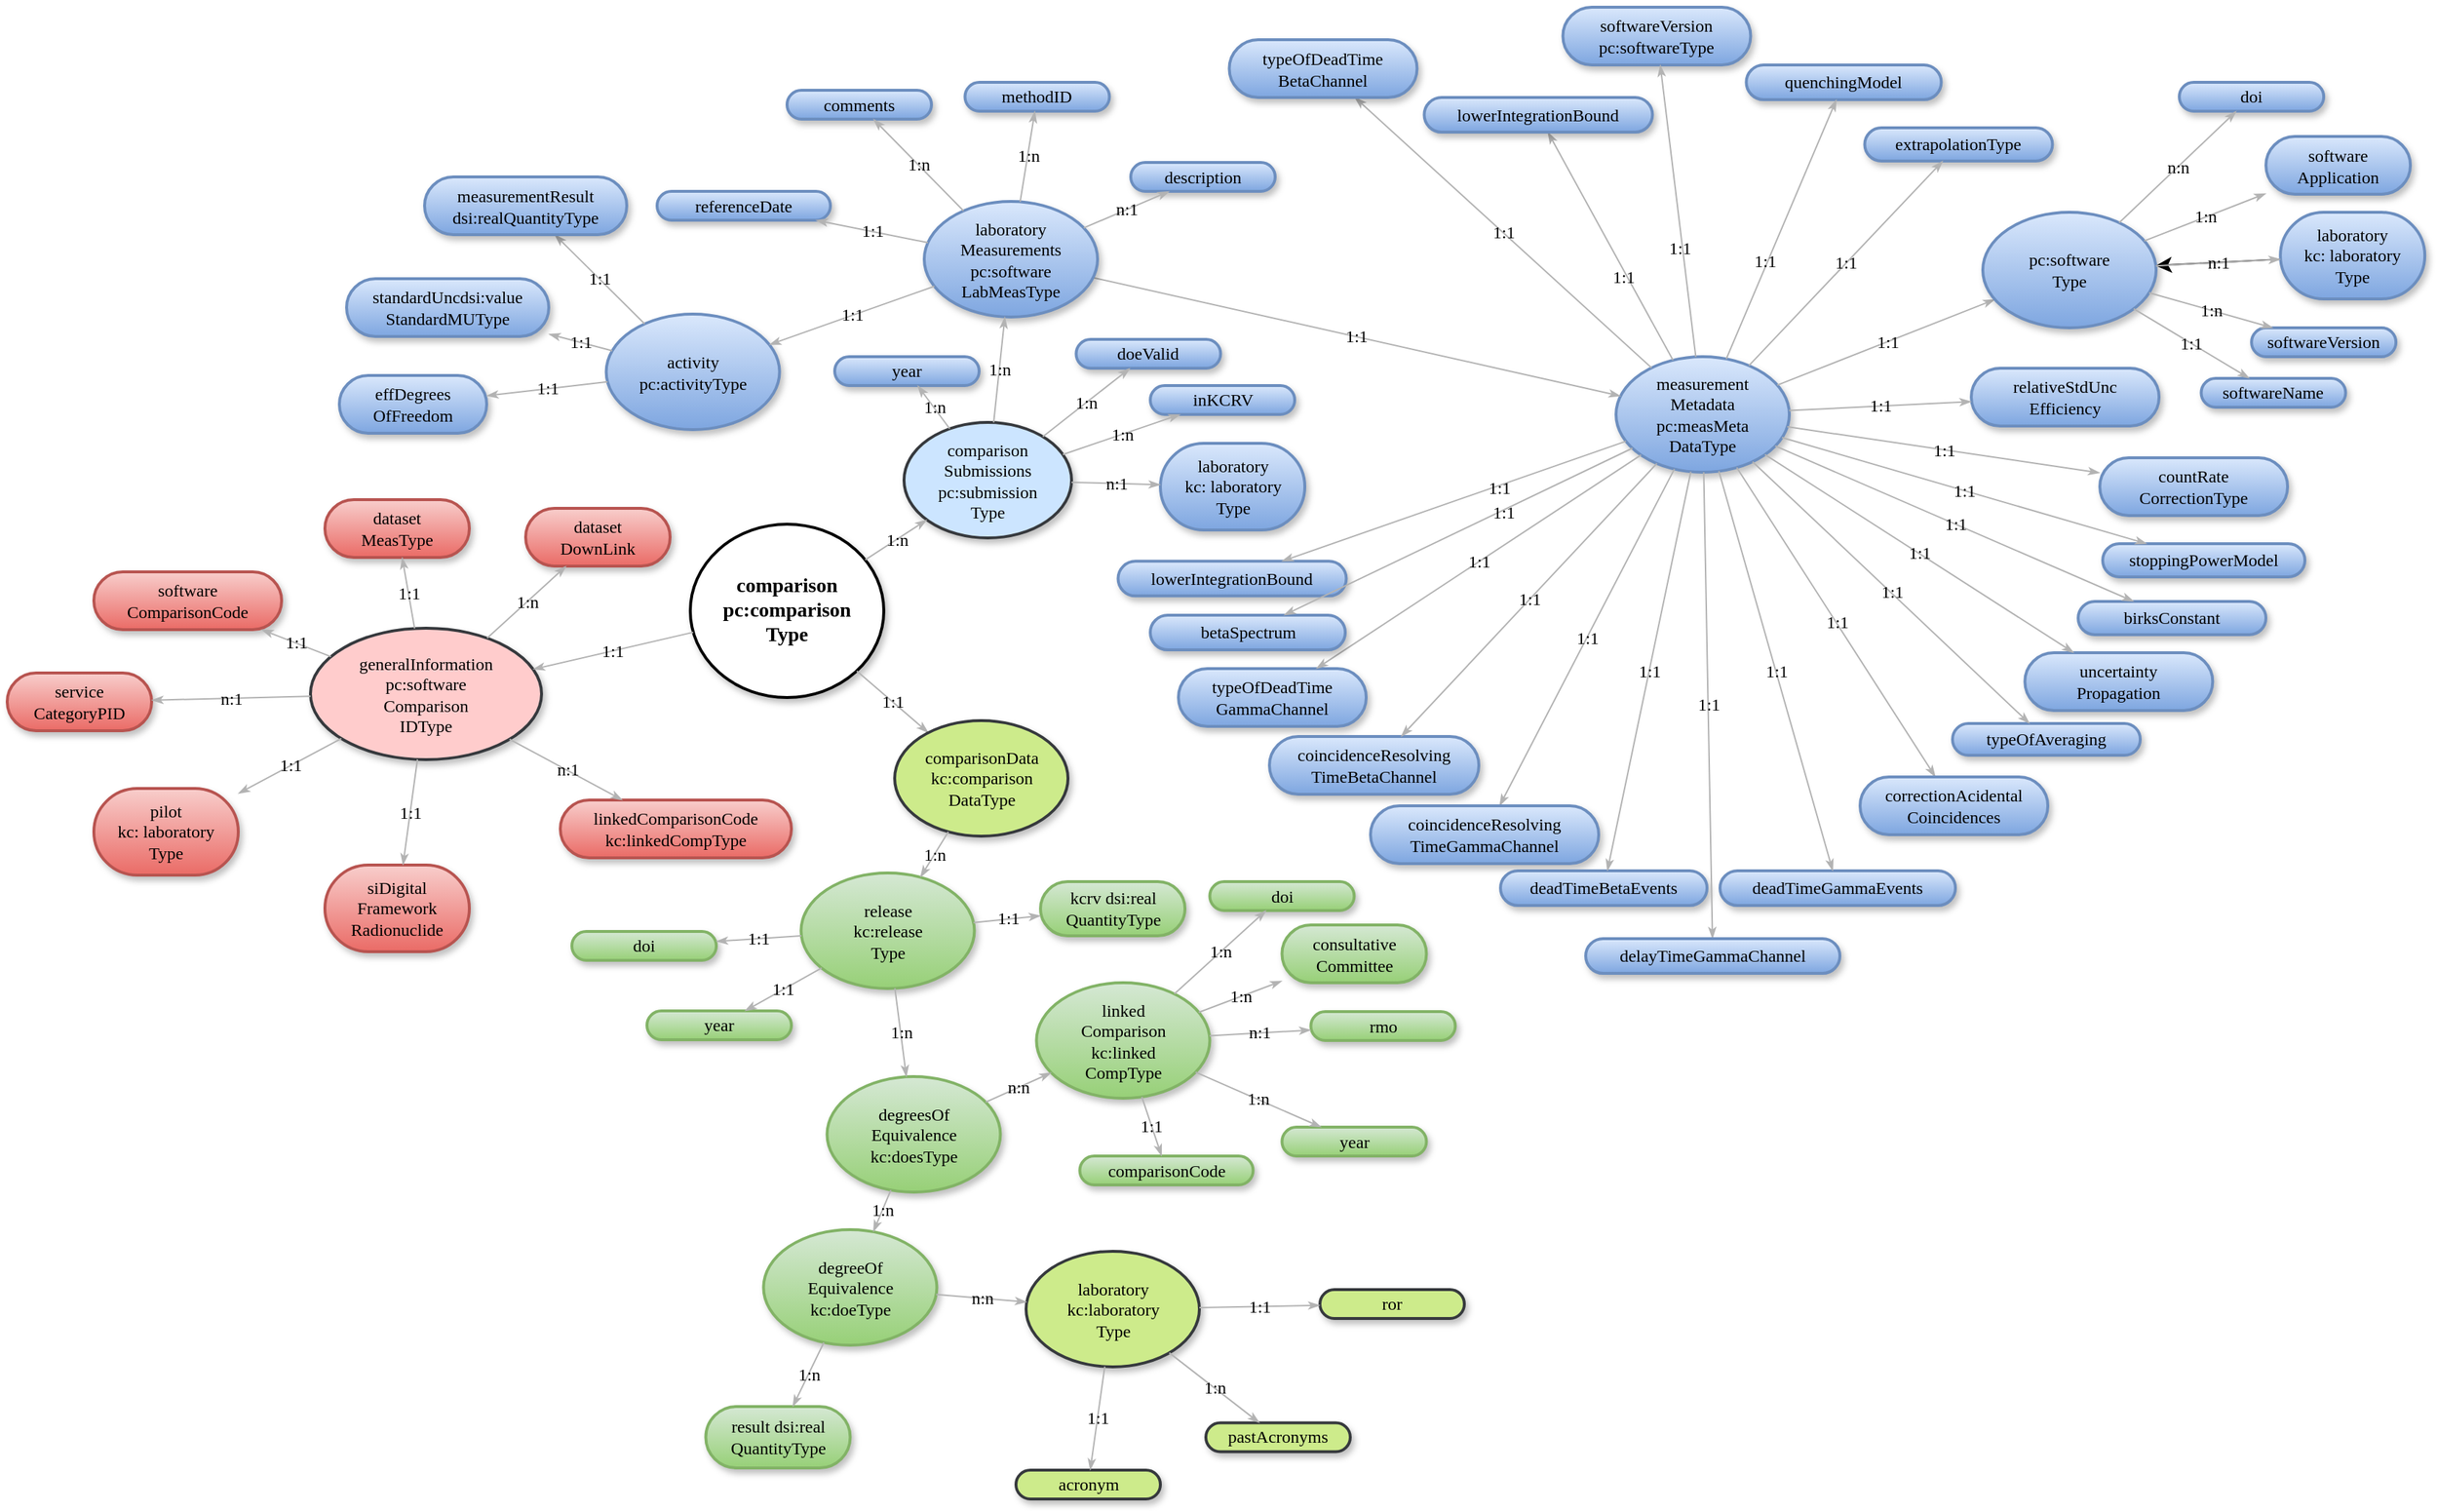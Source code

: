 <mxfile version="26.2.10">
  <diagram name="Page-1" id="3yAgwT3NXNnTjxh9v98D">
    <mxGraphModel dx="2009" dy="1540" grid="0" gridSize="10" guides="1" tooltips="1" connect="1" arrows="1" fold="1" page="0" pageScale="1" pageWidth="827" pageHeight="1169" background="#ffffff" math="0" shadow="0">
      <root>
        <mxCell id="0" />
        <mxCell id="1" parent="0" />
        <mxCell id="OUZ4otRDglOa8LJO28Q7-1" value="&lt;div&gt;software&lt;/div&gt;&lt;div&gt;ComparisonCode&lt;/div&gt;" style="whiteSpace=wrap;html=1;rounded=1;shadow=1;comic=0;labelBackgroundColor=none;strokeWidth=2;fontFamily=Verdana;fontSize=12;align=center;arcSize=50;fillColor=#f8cecc;gradientColor=#ea6b66;strokeColor=#b85450;" vertex="1" parent="1">
          <mxGeometry x="187" y="56" width="130" height="40" as="geometry" />
        </mxCell>
        <mxCell id="OUZ4otRDglOa8LJO28Q7-2" value="&lt;div&gt;generalInformation&lt;/div&gt;&lt;div&gt;pc:software&lt;/div&gt;&lt;div&gt;Comparison&lt;/div&gt;&lt;div&gt;IDType&lt;/div&gt;" style="ellipse;whiteSpace=wrap;html=1;rounded=1;shadow=1;comic=0;labelBackgroundColor=none;strokeWidth=2;fontFamily=Verdana;fontSize=12;align=center;fillColor=#ffcccc;strokeColor=#36393d;" vertex="1" parent="1">
          <mxGeometry x="337" y="95" width="160" height="91" as="geometry" />
        </mxCell>
        <mxCell id="OUZ4otRDglOa8LJO28Q7-5" value="comparison&lt;div&gt;pc:comparison&lt;div&gt;Type&lt;/div&gt;&lt;/div&gt;" style="ellipse;whiteSpace=wrap;html=1;rounded=1;shadow=1;comic=0;labelBackgroundColor=none;strokeWidth=2;fontFamily=Verdana;fontSize=14;align=center;fontStyle=1" vertex="1" parent="1">
          <mxGeometry x="600" y="23" width="134" height="120" as="geometry" />
        </mxCell>
        <mxCell id="OUZ4otRDglOa8LJO28Q7-6" value="measurement&lt;div&gt;Metadata&lt;div&gt;pc:measMeta&lt;div&gt;DataType&lt;br&gt;&lt;/div&gt;&lt;/div&gt;&lt;/div&gt;" style="ellipse;whiteSpace=wrap;html=1;rounded=1;shadow=1;comic=0;labelBackgroundColor=none;strokeWidth=2;fontFamily=Verdana;fontSize=12;align=center;fillColor=#dae8fc;strokeColor=#6c8ebf;gradientColor=#7ea6e0;" vertex="1" parent="1">
          <mxGeometry x="1241.03" y="-93" width="120" height="80" as="geometry" />
        </mxCell>
        <mxCell id="OUZ4otRDglOa8LJO28Q7-7" value="laboratory&lt;div&gt;kc:laboratory&lt;div&gt;Type&lt;/div&gt;&lt;/div&gt;" style="ellipse;whiteSpace=wrap;html=1;rounded=1;shadow=1;comic=0;labelBackgroundColor=none;strokeWidth=2;fontFamily=Verdana;fontSize=12;align=center;fillColor=#cdeb8b;strokeColor=#36393d;" vertex="1" parent="1">
          <mxGeometry x="832.52" y="526.5" width="120" height="80" as="geometry" />
        </mxCell>
        <mxCell id="OUZ4otRDglOa8LJO28Q7-8" value="&lt;div&gt;activity&lt;/div&gt;&lt;div&gt;pc:activityType&lt;/div&gt;" style="ellipse;whiteSpace=wrap;html=1;rounded=1;shadow=1;comic=0;labelBackgroundColor=none;strokeWidth=2;fontFamily=Verdana;fontSize=12;align=center;fillColor=#dae8fc;strokeColor=#6c8ebf;gradientColor=#7ea6e0;" vertex="1" parent="1">
          <mxGeometry x="541.8" y="-122.5" width="120" height="80" as="geometry" />
        </mxCell>
        <mxCell id="OUZ4otRDglOa8LJO28Q7-9" value="&lt;div&gt;service&lt;/div&gt;&lt;div&gt;CategoryPID&lt;/div&gt;" style="whiteSpace=wrap;html=1;rounded=1;shadow=1;comic=0;labelBackgroundColor=none;strokeWidth=2;fontFamily=Verdana;fontSize=12;align=center;arcSize=50;fillColor=#f8cecc;gradientColor=#ea6b66;strokeColor=#b85450;" vertex="1" parent="1">
          <mxGeometry x="127" y="126" width="100" height="40" as="geometry" />
        </mxCell>
        <mxCell id="OUZ4otRDglOa8LJO28Q7-10" value="pilot&lt;div&gt;kc: laboratory&lt;div&gt;Type&lt;/div&gt;&lt;/div&gt;" style="whiteSpace=wrap;html=1;rounded=1;shadow=1;comic=0;labelBackgroundColor=none;strokeWidth=2;fontFamily=Verdana;fontSize=12;align=center;arcSize=50;fillColor=#f8cecc;gradientColor=#ea6b66;strokeColor=#b85450;" vertex="1" parent="1">
          <mxGeometry x="187" y="206" width="100" height="60" as="geometry" />
        </mxCell>
        <mxCell id="OUZ4otRDglOa8LJO28Q7-11" value="&lt;div&gt;dataset&lt;/div&gt;&lt;div&gt;MeasType&lt;/div&gt;" style="whiteSpace=wrap;html=1;rounded=1;shadow=1;comic=0;labelBackgroundColor=none;strokeWidth=2;fontFamily=Verdana;fontSize=12;align=center;arcSize=50;fillColor=#f8cecc;gradientColor=#ea6b66;strokeColor=#b85450;" vertex="1" parent="1">
          <mxGeometry x="347" y="6" width="100" height="40" as="geometry" />
        </mxCell>
        <mxCell id="OUZ4otRDglOa8LJO28Q7-13" value="&lt;span&gt;pastAcronyms&lt;/span&gt;" style="whiteSpace=wrap;html=1;rounded=1;shadow=1;comic=0;labelBackgroundColor=none;strokeWidth=2;fontFamily=Verdana;fontSize=12;align=center;arcSize=50;fillColor=#cdeb8b;strokeColor=#36393d;" vertex="1" parent="1">
          <mxGeometry x="957" y="645.25" width="100" height="20" as="geometry" />
        </mxCell>
        <mxCell id="OUZ4otRDglOa8LJO28Q7-14" value="&lt;span&gt;ror&lt;/span&gt;" style="whiteSpace=wrap;html=1;rounded=1;shadow=1;comic=0;labelBackgroundColor=none;strokeWidth=2;fontFamily=Verdana;fontSize=12;align=center;arcSize=50;fillColor=#cdeb8b;strokeColor=#36393d;" vertex="1" parent="1">
          <mxGeometry x="1036" y="553" width="100" height="20" as="geometry" />
        </mxCell>
        <mxCell id="OUZ4otRDglOa8LJO28Q7-21" value="acronym" style="whiteSpace=wrap;html=1;rounded=1;shadow=1;comic=0;labelBackgroundColor=none;strokeWidth=2;fontFamily=Verdana;fontSize=12;align=center;arcSize=50;fillColor=#cdeb8b;strokeColor=#36393d;" vertex="1" parent="1">
          <mxGeometry x="825.52" y="678" width="100" height="20" as="geometry" />
        </mxCell>
        <mxCell id="OUZ4otRDglOa8LJO28Q7-22" value="1:1" style="edgeStyle=none;rounded=1;html=1;labelBackgroundColor=none;startArrow=none;startFill=0;startSize=5;endArrow=classicThin;endFill=1;endSize=5;jettySize=auto;orthogonalLoop=1;strokeColor=#B3B3B3;strokeWidth=1;fontFamily=Verdana;fontSize=12" edge="1" parent="1" source="OUZ4otRDglOa8LJO28Q7-2" target="OUZ4otRDglOa8LJO28Q7-11">
          <mxGeometry relative="1" as="geometry" />
        </mxCell>
        <mxCell id="OUZ4otRDglOa8LJO28Q7-23" value="1:1" style="edgeStyle=none;rounded=1;html=1;labelBackgroundColor=none;startArrow=none;startFill=0;startSize=5;endArrow=classicThin;endFill=1;endSize=5;jettySize=auto;orthogonalLoop=1;strokeColor=#B3B3B3;strokeWidth=1;fontFamily=Verdana;fontSize=12" edge="1" parent="1" source="OUZ4otRDglOa8LJO28Q7-2" target="OUZ4otRDglOa8LJO28Q7-1">
          <mxGeometry relative="1" as="geometry" />
        </mxCell>
        <mxCell id="OUZ4otRDglOa8LJO28Q7-24" value="n:1" style="edgeStyle=none;rounded=1;html=1;labelBackgroundColor=none;startArrow=none;startFill=0;startSize=5;endArrow=classicThin;endFill=1;endSize=5;jettySize=auto;orthogonalLoop=1;strokeColor=#B3B3B3;strokeWidth=1;fontFamily=Verdana;fontSize=12" edge="1" parent="1" source="OUZ4otRDglOa8LJO28Q7-2" target="OUZ4otRDglOa8LJO28Q7-9">
          <mxGeometry relative="1" as="geometry" />
        </mxCell>
        <mxCell id="OUZ4otRDglOa8LJO28Q7-25" value="1:1" style="edgeStyle=none;rounded=1;html=1;labelBackgroundColor=none;startArrow=none;startFill=0;startSize=5;endArrow=classicThin;endFill=1;endSize=5;jettySize=auto;orthogonalLoop=1;strokeColor=#B3B3B3;strokeWidth=1;fontFamily=Verdana;fontSize=12" edge="1" parent="1" source="OUZ4otRDglOa8LJO28Q7-2" target="OUZ4otRDglOa8LJO28Q7-10">
          <mxGeometry x="-0.011" relative="1" as="geometry">
            <mxPoint x="190" y="170" as="targetPoint" />
            <mxPoint as="offset" />
          </mxGeometry>
        </mxCell>
        <mxCell id="OUZ4otRDglOa8LJO28Q7-26" value="1:1" style="edgeStyle=none;rounded=1;html=1;labelBackgroundColor=none;startArrow=none;startFill=0;startSize=5;endArrow=classicThin;endFill=1;endSize=5;jettySize=auto;orthogonalLoop=1;strokeColor=#B3B3B3;strokeWidth=1;fontFamily=Verdana;fontSize=12" edge="1" parent="1" source="OUZ4otRDglOa8LJO28Q7-5" target="OUZ4otRDglOa8LJO28Q7-2">
          <mxGeometry x="0.006" relative="1" as="geometry">
            <mxPoint as="offset" />
          </mxGeometry>
        </mxCell>
        <mxCell id="OUZ4otRDglOa8LJO28Q7-28" value="1:1" style="edgeStyle=none;rounded=1;html=1;labelBackgroundColor=none;startArrow=none;startFill=0;startSize=5;endArrow=classicThin;endFill=1;endSize=5;jettySize=auto;orthogonalLoop=1;strokeColor=#B3B3B3;strokeWidth=1;fontFamily=Verdana;fontSize=12" edge="1" parent="1" source="OUZ4otRDglOa8LJO28Q7-142" target="OUZ4otRDglOa8LJO28Q7-6">
          <mxGeometry relative="1" as="geometry">
            <mxPoint x="754" y="164" as="sourcePoint" />
          </mxGeometry>
        </mxCell>
        <mxCell id="OUZ4otRDglOa8LJO28Q7-29" value="1:1" style="edgeStyle=none;rounded=1;html=1;labelBackgroundColor=none;startArrow=none;startFill=0;startSize=5;endArrow=classicThin;endFill=1;endSize=5;jettySize=auto;orthogonalLoop=1;strokeColor=#B3B3B3;strokeWidth=1;fontFamily=Verdana;fontSize=12" edge="1" parent="1" source="OUZ4otRDglOa8LJO28Q7-7" target="OUZ4otRDglOa8LJO28Q7-14">
          <mxGeometry relative="1" as="geometry">
            <mxPoint x="1187.22" y="504.5" as="sourcePoint" />
          </mxGeometry>
        </mxCell>
        <mxCell id="OUZ4otRDglOa8LJO28Q7-30" value="1:n" style="edgeStyle=none;rounded=1;html=1;labelBackgroundColor=none;startArrow=none;startFill=0;startSize=5;endArrow=classicThin;endFill=1;endSize=5;jettySize=auto;orthogonalLoop=1;strokeColor=#B3B3B3;strokeWidth=1;fontFamily=Verdana;fontSize=12" edge="1" parent="1" source="OUZ4otRDglOa8LJO28Q7-7" target="OUZ4otRDglOa8LJO28Q7-13">
          <mxGeometry relative="1" as="geometry" />
        </mxCell>
        <mxCell id="OUZ4otRDglOa8LJO28Q7-31" value="1:1" style="edgeStyle=none;rounded=1;html=1;labelBackgroundColor=none;startArrow=none;startFill=0;startSize=5;endArrow=classicThin;endFill=1;endSize=5;jettySize=auto;orthogonalLoop=1;strokeColor=#B3B3B3;strokeWidth=1;fontFamily=Verdana;fontSize=12;" edge="1" parent="1" source="OUZ4otRDglOa8LJO28Q7-7" target="OUZ4otRDglOa8LJO28Q7-21">
          <mxGeometry relative="1" as="geometry">
            <mxPoint x="1008.053" y="584.5" as="targetPoint" />
          </mxGeometry>
        </mxCell>
        <mxCell id="OUZ4otRDglOa8LJO28Q7-40" value="&lt;div&gt;degreeOf&lt;/div&gt;&lt;div&gt;Equivalence&lt;/div&gt;&lt;div&gt;&lt;span&gt;kc:doeType&lt;/span&gt;&lt;/div&gt;" style="ellipse;whiteSpace=wrap;html=1;rounded=1;shadow=1;comic=0;labelBackgroundColor=none;strokeWidth=2;fontFamily=Verdana;fontSize=12;align=center;fillColor=#d5e8d4;gradientColor=#97d077;strokeColor=#82b366;" vertex="1" parent="1">
          <mxGeometry x="650.72" y="511.5" width="120" height="80" as="geometry" />
        </mxCell>
        <mxCell id="OUZ4otRDglOa8LJO28Q7-41" value="&lt;span&gt;result&amp;nbsp;&lt;/span&gt;&lt;span style=&quot;background-color: transparent; color: light-dark(rgb(0, 0, 0), rgb(255, 255, 255));&quot;&gt;dsi:real&lt;/span&gt;&lt;div&gt;&lt;span style=&quot;background-color: transparent; color: light-dark(rgb(0, 0, 0), rgb(255, 255, 255));&quot;&gt;QuantityType&lt;/span&gt;&lt;/div&gt;" style="whiteSpace=wrap;html=1;rounded=1;shadow=1;comic=0;labelBackgroundColor=none;strokeWidth=2;fontFamily=Verdana;fontSize=12;align=center;arcSize=50;fillColor=#d5e8d4;gradientColor=#97d077;strokeColor=#82b366;" vertex="1" parent="1">
          <mxGeometry x="610.72" y="634" width="100" height="42.5" as="geometry" />
        </mxCell>
        <mxCell id="OUZ4otRDglOa8LJO28Q7-43" value="&lt;div&gt;linkedComparisonCode&lt;/div&gt;&lt;div&gt;kc:linkedCompType&lt;/div&gt;" style="whiteSpace=wrap;html=1;rounded=1;shadow=1;comic=0;labelBackgroundColor=none;strokeWidth=2;fontFamily=Verdana;fontSize=12;align=center;arcSize=50;fillColor=#f8cecc;gradientColor=#ea6b66;strokeColor=#b85450;" vertex="1" parent="1">
          <mxGeometry x="510" y="214" width="160" height="40" as="geometry" />
        </mxCell>
        <mxCell id="OUZ4otRDglOa8LJO28Q7-44" value="&lt;div&gt;siDigital&lt;/div&gt;&lt;div&gt;Framework&lt;/div&gt;&lt;div&gt;Radionuclide&lt;/div&gt;" style="whiteSpace=wrap;html=1;rounded=1;shadow=1;comic=0;labelBackgroundColor=none;strokeWidth=2;fontFamily=Verdana;fontSize=12;align=center;arcSize=50;fillColor=#f8cecc;gradientColor=#ea6b66;strokeColor=#b85450;" vertex="1" parent="1">
          <mxGeometry x="347" y="259" width="100" height="60" as="geometry" />
        </mxCell>
        <mxCell id="OUZ4otRDglOa8LJO28Q7-46" value="&lt;div&gt;standardUncdsi:value&lt;/div&gt;&lt;div&gt;StandardMUType&lt;/div&gt;" style="whiteSpace=wrap;html=1;rounded=1;shadow=1;comic=0;labelBackgroundColor=none;strokeWidth=2;fontFamily=Verdana;fontSize=12;align=center;arcSize=50;fillColor=#dae8fc;strokeColor=#6c8ebf;gradientColor=#7ea6e0;" vertex="1" parent="1">
          <mxGeometry x="362" y="-147" width="140" height="40" as="geometry" />
        </mxCell>
        <mxCell id="OUZ4otRDglOa8LJO28Q7-47" value="n:1" style="edgeStyle=none;rounded=1;html=1;labelBackgroundColor=none;startArrow=none;startFill=0;startSize=5;endArrow=classicThin;endFill=1;endSize=5;jettySize=auto;orthogonalLoop=1;strokeColor=#B3B3B3;strokeWidth=1;fontFamily=Verdana;fontSize=12" edge="1" parent="1" source="OUZ4otRDglOa8LJO28Q7-2" target="OUZ4otRDglOa8LJO28Q7-43">
          <mxGeometry x="0.016" relative="1" as="geometry">
            <mxPoint as="offset" />
          </mxGeometry>
        </mxCell>
        <mxCell id="OUZ4otRDglOa8LJO28Q7-48" value="1:1" style="edgeStyle=none;rounded=1;html=1;labelBackgroundColor=none;startArrow=none;startFill=0;startSize=5;endArrow=classicThin;endFill=1;endSize=5;jettySize=auto;orthogonalLoop=1;strokeColor=#B3B3B3;strokeWidth=1;fontFamily=Verdana;fontSize=12" edge="1" parent="1" source="OUZ4otRDglOa8LJO28Q7-2" target="OUZ4otRDglOa8LJO28Q7-44">
          <mxGeometry relative="1" as="geometry" />
        </mxCell>
        <mxCell id="OUZ4otRDglOa8LJO28Q7-49" value="1:n" style="edgeStyle=none;rounded=1;html=1;labelBackgroundColor=none;startArrow=none;startFill=0;startSize=5;endArrow=classicThin;endFill=1;endSize=5;jettySize=auto;orthogonalLoop=1;strokeColor=#B3B3B3;strokeWidth=1;fontFamily=Verdana;fontSize=12" edge="1" parent="1" source="OUZ4otRDglOa8LJO28Q7-40" target="OUZ4otRDglOa8LJO28Q7-41">
          <mxGeometry relative="1" as="geometry" />
        </mxCell>
        <mxCell id="OUZ4otRDglOa8LJO28Q7-50" value="n:n" style="edgeStyle=none;rounded=1;html=1;labelBackgroundColor=none;startArrow=none;startFill=0;startSize=5;endArrow=classicThin;endFill=1;endSize=5;jettySize=auto;orthogonalLoop=1;strokeColor=#B3B3B3;strokeWidth=1;fontFamily=Verdana;fontSize=12" edge="1" parent="1" source="OUZ4otRDglOa8LJO28Q7-40" target="OUZ4otRDglOa8LJO28Q7-7">
          <mxGeometry relative="1" as="geometry">
            <mxPoint x="928.22" y="486" as="targetPoint" />
          </mxGeometry>
        </mxCell>
        <mxCell id="OUZ4otRDglOa8LJO28Q7-53" value="1:1" style="edgeStyle=none;rounded=1;html=1;labelBackgroundColor=none;startArrow=none;startFill=0;startSize=5;endArrow=classicThin;endFill=1;endSize=5;jettySize=auto;orthogonalLoop=1;strokeColor=#B3B3B3;strokeWidth=1;fontFamily=Verdana;fontSize=12" edge="1" parent="1" source="OUZ4otRDglOa8LJO28Q7-6" target="OUZ4otRDglOa8LJO28Q7-55">
          <mxGeometry x="0.006" relative="1" as="geometry">
            <mxPoint x="772.927" y="586.0" as="targetPoint" />
            <mxPoint as="offset" />
          </mxGeometry>
        </mxCell>
        <mxCell id="OUZ4otRDglOa8LJO28Q7-54" value="1:1" style="edgeStyle=none;rounded=1;html=1;labelBackgroundColor=none;startArrow=none;startFill=0;startSize=5;endArrow=classicThin;endFill=1;endSize=5;jettySize=auto;orthogonalLoop=1;strokeColor=#B3B3B3;strokeWidth=1;fontFamily=Verdana;fontSize=12" edge="1" parent="1" source="OUZ4otRDglOa8LJO28Q7-8" target="OUZ4otRDglOa8LJO28Q7-46">
          <mxGeometry relative="1" as="geometry" />
        </mxCell>
        <mxCell id="OUZ4otRDglOa8LJO28Q7-55" value="&lt;div&gt;pc:software&lt;/div&gt;&lt;div&gt;&lt;span style=&quot;background-color: transparent; color: light-dark(rgb(0, 0, 0), rgb(255, 255, 255));&quot;&gt;Type&lt;/span&gt;&lt;/div&gt;" style="ellipse;whiteSpace=wrap;html=1;rounded=1;shadow=1;comic=0;labelBackgroundColor=none;strokeWidth=2;fontFamily=Verdana;fontSize=12;align=center;fillColor=#dae8fc;strokeColor=#6c8ebf;gradientColor=#7ea6e0;" vertex="1" parent="1">
          <mxGeometry x="1495" y="-193" width="120" height="80" as="geometry" />
        </mxCell>
        <mxCell id="OUZ4otRDglOa8LJO28Q7-56" value="&lt;span&gt;doi&lt;/span&gt;" style="whiteSpace=wrap;html=1;rounded=1;shadow=1;comic=0;labelBackgroundColor=none;strokeWidth=2;fontFamily=Verdana;fontSize=12;align=center;arcSize=50;fillColor=#dae8fc;strokeColor=#6c8ebf;gradientColor=#7ea6e0;" vertex="1" parent="1">
          <mxGeometry x="1631.07" y="-283" width="100" height="20" as="geometry" />
        </mxCell>
        <mxCell id="OUZ4otRDglOa8LJO28Q7-57" value="&lt;span&gt;software&lt;/span&gt;&lt;div&gt;&lt;span&gt;Application&lt;/span&gt;&lt;/div&gt;" style="whiteSpace=wrap;html=1;rounded=1;shadow=1;comic=0;labelBackgroundColor=none;strokeWidth=2;fontFamily=Verdana;fontSize=12;align=center;arcSize=50;fillColor=#dae8fc;strokeColor=#6c8ebf;gradientColor=#7ea6e0;" vertex="1" parent="1">
          <mxGeometry x="1691.07" y="-245.5" width="100" height="40" as="geometry" />
        </mxCell>
        <mxCell id="OUZ4otRDglOa8LJO28Q7-171" value="" style="edgeStyle=none;curved=1;rounded=0;orthogonalLoop=1;jettySize=auto;html=1;fontSize=12;startSize=8;endSize=8;" edge="1" parent="1" source="OUZ4otRDglOa8LJO28Q7-58" target="OUZ4otRDglOa8LJO28Q7-55">
          <mxGeometry relative="1" as="geometry" />
        </mxCell>
        <mxCell id="OUZ4otRDglOa8LJO28Q7-58" value="laboratory&lt;div&gt;kc: laboratory&lt;div&gt;Type&lt;/div&gt;&lt;/div&gt;" style="whiteSpace=wrap;html=1;rounded=1;shadow=1;comic=0;labelBackgroundColor=none;strokeWidth=2;fontFamily=Verdana;fontSize=12;align=center;arcSize=50;fillColor=#dae8fc;strokeColor=#6c8ebf;gradientColor=#7ea6e0;" vertex="1" parent="1">
          <mxGeometry x="1701.07" y="-193" width="100" height="60" as="geometry" />
        </mxCell>
        <mxCell id="OUZ4otRDglOa8LJO28Q7-59" value="&lt;span&gt;softwareVersion&lt;/span&gt;" style="whiteSpace=wrap;html=1;rounded=1;shadow=1;comic=0;labelBackgroundColor=none;strokeWidth=2;fontFamily=Verdana;fontSize=12;align=center;arcSize=50;fillColor=#dae8fc;strokeColor=#6c8ebf;gradientColor=#7ea6e0;" vertex="1" parent="1">
          <mxGeometry x="1681.07" y="-113" width="100" height="20" as="geometry" />
        </mxCell>
        <mxCell id="OUZ4otRDglOa8LJO28Q7-60" value="softwareName" style="whiteSpace=wrap;html=1;rounded=1;shadow=1;comic=0;labelBackgroundColor=none;strokeWidth=2;fontFamily=Verdana;fontSize=12;align=center;arcSize=50;fillColor=#dae8fc;strokeColor=#6c8ebf;gradientColor=#7ea6e0;" vertex="1" parent="1">
          <mxGeometry x="1646.23" y="-78" width="100" height="20" as="geometry" />
        </mxCell>
        <mxCell id="OUZ4otRDglOa8LJO28Q7-61" value="1:1" style="edgeStyle=none;rounded=1;html=1;labelBackgroundColor=none;startArrow=none;startFill=0;startSize=5;endArrow=classicThin;endFill=1;endSize=5;jettySize=auto;orthogonalLoop=1;strokeColor=#B3B3B3;strokeWidth=1;fontFamily=Verdana;fontSize=12" edge="1" parent="1" source="OUZ4otRDglOa8LJO28Q7-55" target="OUZ4otRDglOa8LJO28Q7-60">
          <mxGeometry relative="1" as="geometry" />
        </mxCell>
        <mxCell id="OUZ4otRDglOa8LJO28Q7-62" value="1:n" style="edgeStyle=none;rounded=1;html=1;labelBackgroundColor=none;startArrow=none;startFill=0;startSize=5;endArrow=classicThin;endFill=1;endSize=5;jettySize=auto;orthogonalLoop=1;strokeColor=#B3B3B3;strokeWidth=1;fontFamily=Verdana;fontSize=12" edge="1" parent="1" source="OUZ4otRDglOa8LJO28Q7-55" target="OUZ4otRDglOa8LJO28Q7-59">
          <mxGeometry relative="1" as="geometry" />
        </mxCell>
        <mxCell id="OUZ4otRDglOa8LJO28Q7-63" value="n:1" style="edgeStyle=none;rounded=1;html=1;labelBackgroundColor=none;startArrow=none;startFill=0;startSize=5;endArrow=classicThin;endFill=1;endSize=5;jettySize=auto;orthogonalLoop=1;strokeColor=#B3B3B3;strokeWidth=1;fontFamily=Verdana;fontSize=12" edge="1" parent="1" source="OUZ4otRDglOa8LJO28Q7-55" target="OUZ4otRDglOa8LJO28Q7-58">
          <mxGeometry relative="1" as="geometry" />
        </mxCell>
        <mxCell id="OUZ4otRDglOa8LJO28Q7-64" value="1:n" style="edgeStyle=none;rounded=1;html=1;labelBackgroundColor=none;startArrow=none;startFill=0;startSize=5;endArrow=classicThin;endFill=1;endSize=5;jettySize=auto;orthogonalLoop=1;strokeColor=#B3B3B3;strokeWidth=1;fontFamily=Verdana;fontSize=12" edge="1" parent="1" source="OUZ4otRDglOa8LJO28Q7-55" target="OUZ4otRDglOa8LJO28Q7-57">
          <mxGeometry relative="1" as="geometry" />
        </mxCell>
        <mxCell id="OUZ4otRDglOa8LJO28Q7-65" value="n:n" style="edgeStyle=none;rounded=1;html=1;labelBackgroundColor=none;startArrow=none;startFill=0;startSize=5;endArrow=classicThin;endFill=1;endSize=5;jettySize=auto;orthogonalLoop=1;strokeColor=#B3B3B3;strokeWidth=1;fontFamily=Verdana;fontSize=12" edge="1" parent="1" source="OUZ4otRDglOa8LJO28Q7-55" target="OUZ4otRDglOa8LJO28Q7-56">
          <mxGeometry x="-0.006" relative="1" as="geometry">
            <mxPoint as="offset" />
          </mxGeometry>
        </mxCell>
        <mxCell id="OUZ4otRDglOa8LJO28Q7-67" value="&lt;div&gt;linked&lt;/div&gt;&lt;div&gt;&lt;span style=&quot;background-color: transparent;&quot;&gt;Comparison&lt;/span&gt;&lt;/div&gt;&lt;div&gt;kc:linked&lt;/div&gt;&lt;div&gt;CompType&lt;/div&gt;" style="ellipse;whiteSpace=wrap;html=1;rounded=1;shadow=1;comic=0;labelBackgroundColor=none;strokeWidth=2;fontFamily=Verdana;fontSize=12;align=center;fillColor=#d5e8d4;gradientColor=#97d077;strokeColor=#82b366;" vertex="1" parent="1">
          <mxGeometry x="839.72" y="340.5" width="120" height="80" as="geometry" />
        </mxCell>
        <mxCell id="OUZ4otRDglOa8LJO28Q7-68" value="&lt;span&gt;doi&lt;/span&gt;" style="whiteSpace=wrap;html=1;rounded=1;shadow=1;comic=0;labelBackgroundColor=none;strokeWidth=2;fontFamily=Verdana;fontSize=12;align=center;arcSize=50;fillColor=#d5e8d4;gradientColor=#97d077;strokeColor=#82b366;" vertex="1" parent="1">
          <mxGeometry x="959.72" y="270.5" width="100" height="20" as="geometry" />
        </mxCell>
        <mxCell id="OUZ4otRDglOa8LJO28Q7-69" value="consultative&lt;div&gt;Committee&lt;/div&gt;" style="whiteSpace=wrap;html=1;rounded=1;shadow=1;comic=0;labelBackgroundColor=none;strokeWidth=2;fontFamily=Verdana;fontSize=12;align=center;arcSize=50;fillColor=#d5e8d4;gradientColor=#97d077;strokeColor=#82b366;" vertex="1" parent="1">
          <mxGeometry x="1009.72" y="300.5" width="100" height="40" as="geometry" />
        </mxCell>
        <mxCell id="OUZ4otRDglOa8LJO28Q7-70" value="rmo" style="whiteSpace=wrap;html=1;rounded=1;shadow=1;comic=0;labelBackgroundColor=none;strokeWidth=2;fontFamily=Verdana;fontSize=12;align=center;arcSize=50;fillColor=#d5e8d4;gradientColor=#97d077;strokeColor=#82b366;" vertex="1" parent="1">
          <mxGeometry x="1029.72" y="360.5" width="100" height="20" as="geometry" />
        </mxCell>
        <mxCell id="OUZ4otRDglOa8LJO28Q7-71" value="&lt;span&gt;year&lt;/span&gt;" style="whiteSpace=wrap;html=1;rounded=1;shadow=1;comic=0;labelBackgroundColor=none;strokeWidth=2;fontFamily=Verdana;fontSize=12;align=center;arcSize=50;fillColor=#d5e8d4;gradientColor=#97d077;strokeColor=#82b366;" vertex="1" parent="1">
          <mxGeometry x="1009.72" y="440.5" width="100" height="20" as="geometry" />
        </mxCell>
        <mxCell id="OUZ4otRDglOa8LJO28Q7-72" value="comparisonCode" style="whiteSpace=wrap;html=1;rounded=1;shadow=1;comic=0;labelBackgroundColor=none;strokeWidth=2;fontFamily=Verdana;fontSize=12;align=center;arcSize=50;fillColor=#d5e8d4;gradientColor=#97d077;strokeColor=#82b366;" vertex="1" parent="1">
          <mxGeometry x="869.72" y="460.5" width="120" height="20" as="geometry" />
        </mxCell>
        <mxCell id="OUZ4otRDglOa8LJO28Q7-73" value="1:1" style="edgeStyle=none;rounded=1;html=1;labelBackgroundColor=none;startArrow=none;startFill=0;startSize=5;endArrow=classicThin;endFill=1;endSize=5;jettySize=auto;orthogonalLoop=1;strokeColor=#B3B3B3;strokeWidth=1;fontFamily=Verdana;fontSize=12" edge="1" parent="1" source="OUZ4otRDglOa8LJO28Q7-67" target="OUZ4otRDglOa8LJO28Q7-72">
          <mxGeometry relative="1" as="geometry" />
        </mxCell>
        <mxCell id="OUZ4otRDglOa8LJO28Q7-74" value="1:n" style="edgeStyle=none;rounded=1;html=1;labelBackgroundColor=none;startArrow=none;startFill=0;startSize=5;endArrow=classicThin;endFill=1;endSize=5;jettySize=auto;orthogonalLoop=1;strokeColor=#B3B3B3;strokeWidth=1;fontFamily=Verdana;fontSize=12" edge="1" parent="1" source="OUZ4otRDglOa8LJO28Q7-67" target="OUZ4otRDglOa8LJO28Q7-71">
          <mxGeometry relative="1" as="geometry" />
        </mxCell>
        <mxCell id="OUZ4otRDglOa8LJO28Q7-75" value="n:1" style="edgeStyle=none;rounded=1;html=1;labelBackgroundColor=none;startArrow=none;startFill=0;startSize=5;endArrow=classicThin;endFill=1;endSize=5;jettySize=auto;orthogonalLoop=1;strokeColor=#B3B3B3;strokeWidth=1;fontFamily=Verdana;fontSize=12" edge="1" parent="1" source="OUZ4otRDglOa8LJO28Q7-67" target="OUZ4otRDglOa8LJO28Q7-70">
          <mxGeometry relative="1" as="geometry" />
        </mxCell>
        <mxCell id="OUZ4otRDglOa8LJO28Q7-76" value="1:n" style="edgeStyle=none;rounded=1;html=1;labelBackgroundColor=none;startArrow=none;startFill=0;startSize=5;endArrow=classicThin;endFill=1;endSize=5;jettySize=auto;orthogonalLoop=1;strokeColor=#B3B3B3;strokeWidth=1;fontFamily=Verdana;fontSize=12" edge="1" parent="1" source="OUZ4otRDglOa8LJO28Q7-67" target="OUZ4otRDglOa8LJO28Q7-69">
          <mxGeometry relative="1" as="geometry" />
        </mxCell>
        <mxCell id="OUZ4otRDglOa8LJO28Q7-77" value="1:n" style="edgeStyle=none;rounded=1;html=1;labelBackgroundColor=none;startArrow=none;startFill=0;startSize=5;endArrow=classicThin;endFill=1;endSize=5;jettySize=auto;orthogonalLoop=1;strokeColor=#B3B3B3;strokeWidth=1;fontFamily=Verdana;fontSize=12" edge="1" parent="1" source="OUZ4otRDglOa8LJO28Q7-67" target="OUZ4otRDglOa8LJO28Q7-68">
          <mxGeometry relative="1" as="geometry" />
        </mxCell>
        <mxCell id="OUZ4otRDglOa8LJO28Q7-78" value="&lt;span&gt;&lt;div&gt;degreesOf&lt;/div&gt;&lt;/span&gt;&lt;span style=&quot;background-color: transparent;&quot;&gt;Equivalence&lt;/span&gt;&lt;div&gt;&lt;span&gt;kc:doesType&lt;/span&gt;&lt;/div&gt;" style="ellipse;whiteSpace=wrap;html=1;rounded=1;shadow=1;comic=0;labelBackgroundColor=none;strokeWidth=2;fontFamily=Verdana;fontSize=12;align=center;fillColor=#d5e8d4;gradientColor=#97d077;strokeColor=#82b366;" vertex="1" parent="1">
          <mxGeometry x="694.72" y="405.5" width="120" height="80" as="geometry" />
        </mxCell>
        <mxCell id="OUZ4otRDglOa8LJO28Q7-80" value="release&lt;div&gt;kc:release&lt;div&gt;Type&lt;/div&gt;&lt;/div&gt;" style="ellipse;whiteSpace=wrap;html=1;rounded=1;shadow=1;comic=0;labelBackgroundColor=none;strokeWidth=2;fontFamily=Verdana;fontSize=12;align=center;fillColor=#d5e8d4;gradientColor=#97d077;strokeColor=#82b366;" vertex="1" parent="1">
          <mxGeometry x="676.72" y="264.5" width="120" height="80" as="geometry" />
        </mxCell>
        <mxCell id="OUZ4otRDglOa8LJO28Q7-81" value="&lt;span&gt;year&lt;/span&gt;" style="whiteSpace=wrap;html=1;rounded=1;shadow=1;comic=0;labelBackgroundColor=none;strokeWidth=2;fontFamily=Verdana;fontSize=12;align=center;arcSize=50;fillColor=#d5e8d4;gradientColor=#97d077;strokeColor=#82b366;" vertex="1" parent="1">
          <mxGeometry x="570" y="360" width="100" height="20" as="geometry" />
        </mxCell>
        <mxCell id="OUZ4otRDglOa8LJO28Q7-82" value="&lt;span&gt;doi&lt;/span&gt;" style="whiteSpace=wrap;html=1;rounded=1;shadow=1;comic=0;labelBackgroundColor=none;strokeWidth=2;fontFamily=Verdana;fontSize=12;align=center;arcSize=50;fillColor=#d5e8d4;gradientColor=#97d077;strokeColor=#82b366;" vertex="1" parent="1">
          <mxGeometry x="518" y="305" width="100" height="20" as="geometry" />
        </mxCell>
        <mxCell id="OUZ4otRDglOa8LJO28Q7-83" value="kcrv&amp;nbsp;dsi:real&lt;div&gt;QuantityType&lt;/div&gt;" style="whiteSpace=wrap;html=1;rounded=1;shadow=1;comic=0;labelBackgroundColor=none;strokeWidth=2;fontFamily=Verdana;fontSize=12;align=center;arcSize=50;fillColor=#d5e8d4;gradientColor=#97d077;strokeColor=#82b366;" vertex="1" parent="1">
          <mxGeometry x="842.52" y="270.5" width="100" height="37.5" as="geometry" />
        </mxCell>
        <mxCell id="OUZ4otRDglOa8LJO28Q7-84" value="1:1" style="edgeStyle=none;rounded=1;html=1;labelBackgroundColor=none;startArrow=none;startFill=0;startSize=5;endArrow=classicThin;endFill=1;endSize=5;jettySize=auto;orthogonalLoop=1;strokeColor=#B3B3B3;strokeWidth=1;fontFamily=Verdana;fontSize=12;" edge="1" parent="1" source="OUZ4otRDglOa8LJO28Q7-80" target="OUZ4otRDglOa8LJO28Q7-82">
          <mxGeometry x="0.015" relative="1" as="geometry">
            <mxPoint x="763.22" y="277" as="sourcePoint" />
            <mxPoint as="offset" />
          </mxGeometry>
        </mxCell>
        <mxCell id="OUZ4otRDglOa8LJO28Q7-85" value="1:1" style="edgeStyle=none;rounded=1;html=1;labelBackgroundColor=none;startArrow=none;startFill=0;startSize=5;endArrow=classicThin;endFill=1;endSize=5;jettySize=auto;orthogonalLoop=1;strokeColor=#B3B3B3;strokeWidth=1;fontFamily=Verdana;fontSize=12" edge="1" parent="1" source="OUZ4otRDglOa8LJO28Q7-80" target="OUZ4otRDglOa8LJO28Q7-81">
          <mxGeometry relative="1" as="geometry" />
        </mxCell>
        <mxCell id="OUZ4otRDglOa8LJO28Q7-86" value="1:1" style="edgeStyle=none;rounded=1;html=1;labelBackgroundColor=none;startArrow=none;startFill=0;startSize=5;endArrow=classicThin;endFill=1;endSize=5;jettySize=auto;orthogonalLoop=1;strokeColor=#B3B3B3;strokeWidth=1;fontFamily=Verdana;fontSize=12" edge="1" parent="1" source="OUZ4otRDglOa8LJO28Q7-80" target="OUZ4otRDglOa8LJO28Q7-83">
          <mxGeometry relative="1" as="geometry" />
        </mxCell>
        <mxCell id="OUZ4otRDglOa8LJO28Q7-87" value="&lt;div&gt;dataset&lt;/div&gt;&lt;div&gt;DownLink&lt;/div&gt;" style="whiteSpace=wrap;html=1;rounded=1;shadow=1;comic=0;labelBackgroundColor=none;strokeWidth=2;fontFamily=Verdana;fontSize=12;align=center;arcSize=50;fillColor=#f8cecc;gradientColor=#ea6b66;strokeColor=#b85450;" vertex="1" parent="1">
          <mxGeometry x="486" y="12" width="100" height="40" as="geometry" />
        </mxCell>
        <mxCell id="OUZ4otRDglOa8LJO28Q7-89" style="edgeStyle=none;curved=1;rounded=0;orthogonalLoop=1;jettySize=auto;html=1;exitX=1;exitY=1;exitDx=0;exitDy=0;fontSize=12;startSize=8;endSize=8;" edge="1" parent="1" source="OUZ4otRDglOa8LJO28Q7-5" target="OUZ4otRDglOa8LJO28Q7-5">
          <mxGeometry relative="1" as="geometry" />
        </mxCell>
        <mxCell id="OUZ4otRDglOa8LJO28Q7-90" value="1:1" style="edgeStyle=none;rounded=1;html=1;labelBackgroundColor=none;startArrow=none;startFill=0;startSize=5;endArrow=classicThin;endFill=1;endSize=5;jettySize=auto;orthogonalLoop=1;strokeColor=#B3B3B3;strokeWidth=1;fontFamily=Verdana;fontSize=12" edge="1" parent="1" source="OUZ4otRDglOa8LJO28Q7-8" target="OUZ4otRDglOa8LJO28Q7-91">
          <mxGeometry relative="1" as="geometry">
            <mxPoint x="689.535" y="-255.757" as="sourcePoint" />
          </mxGeometry>
        </mxCell>
        <mxCell id="OUZ4otRDglOa8LJO28Q7-91" value="measurementResult&lt;div&gt;dsi:realQuantityType&lt;/div&gt;" style="whiteSpace=wrap;html=1;rounded=1;shadow=1;comic=0;labelBackgroundColor=none;strokeWidth=2;fontFamily=Verdana;fontSize=12;align=center;arcSize=50;fillColor=#dae8fc;strokeColor=#6c8ebf;gradientColor=#7ea6e0;" vertex="1" parent="1">
          <mxGeometry x="416" y="-217.5" width="140" height="40" as="geometry" />
        </mxCell>
        <mxCell id="OUZ4otRDglOa8LJO28Q7-92" value="effDegrees&lt;div&gt;OfFreedom&lt;/div&gt;" style="whiteSpace=wrap;html=1;rounded=1;shadow=1;comic=0;labelBackgroundColor=none;strokeWidth=2;fontFamily=Verdana;fontSize=12;align=center;arcSize=50;fillColor=#dae8fc;strokeColor=#6c8ebf;gradientColor=#7ea6e0;" vertex="1" parent="1">
          <mxGeometry x="357.0" y="-80" width="102" height="40" as="geometry" />
        </mxCell>
        <mxCell id="OUZ4otRDglOa8LJO28Q7-93" value="1:1" style="edgeStyle=none;rounded=1;html=1;labelBackgroundColor=none;startArrow=none;startFill=0;startSize=5;endArrow=classicThin;endFill=1;endSize=5;jettySize=auto;orthogonalLoop=1;strokeColor=#B3B3B3;strokeWidth=1;fontFamily=Verdana;fontSize=12" edge="1" parent="1" source="OUZ4otRDglOa8LJO28Q7-8" target="OUZ4otRDglOa8LJO28Q7-92">
          <mxGeometry relative="1" as="geometry">
            <mxPoint x="899.57" y="-301.5" as="sourcePoint" />
          </mxGeometry>
        </mxCell>
        <mxCell id="OUZ4otRDglOa8LJO28Q7-94" value="&lt;div&gt;softwareVersion&lt;/div&gt;&lt;div&gt;pc:software&lt;span style=&quot;background-color: transparent; color: light-dark(rgb(0, 0, 0), rgb(255, 255, 255));&quot;&gt;Type&lt;/span&gt;&lt;/div&gt;" style="whiteSpace=wrap;html=1;rounded=1;shadow=1;comic=0;labelBackgroundColor=none;strokeWidth=2;fontFamily=Verdana;fontSize=12;align=center;arcSize=50;fillColor=#dae8fc;strokeColor=#6c8ebf;gradientColor=#7ea6e0;" vertex="1" parent="1">
          <mxGeometry x="1204.23" y="-335" width="130" height="40" as="geometry" />
        </mxCell>
        <mxCell id="OUZ4otRDglOa8LJO28Q7-97" value="typeOfDeadTime&lt;div&gt;GammaChannel&lt;/div&gt;" style="whiteSpace=wrap;html=1;rounded=1;shadow=1;comic=0;labelBackgroundColor=none;strokeWidth=2;fontFamily=Verdana;fontSize=12;align=center;arcSize=50;fillColor=#dae8fc;strokeColor=#6c8ebf;gradientColor=#7ea6e0;" vertex="1" parent="1">
          <mxGeometry x="938.03" y="123" width="130" height="40" as="geometry" />
        </mxCell>
        <mxCell id="OUZ4otRDglOa8LJO28Q7-98" value="1:1" style="edgeStyle=none;rounded=1;html=1;labelBackgroundColor=none;startArrow=none;startFill=0;startSize=5;endArrow=classicThin;endFill=1;endSize=5;jettySize=auto;orthogonalLoop=1;strokeColor=#B3B3B3;strokeWidth=1;fontFamily=Verdana;fontSize=12" edge="1" target="OUZ4otRDglOa8LJO28Q7-97" parent="1" source="OUZ4otRDglOa8LJO28Q7-6">
          <mxGeometry relative="1" as="geometry">
            <mxPoint x="514.03" y="463" as="sourcePoint" />
          </mxGeometry>
        </mxCell>
        <mxCell id="OUZ4otRDglOa8LJO28Q7-99" value="1:1" style="edgeStyle=none;rounded=1;html=1;labelBackgroundColor=none;startArrow=none;startFill=0;startSize=5;endArrow=classicThin;endFill=1;endSize=5;jettySize=auto;orthogonalLoop=1;strokeColor=#B3B3B3;strokeWidth=1;fontFamily=Verdana;fontSize=12" edge="1" target="OUZ4otRDglOa8LJO28Q7-100" parent="1" source="OUZ4otRDglOa8LJO28Q7-6">
          <mxGeometry x="-0.003" relative="1" as="geometry">
            <mxPoint x="520.03" y="447" as="sourcePoint" />
            <mxPoint as="offset" />
          </mxGeometry>
        </mxCell>
        <mxCell id="OUZ4otRDglOa8LJO28Q7-100" value="typeOfDeadTime&lt;div&gt;BetaChannel&lt;/div&gt;" style="whiteSpace=wrap;html=1;rounded=1;shadow=1;comic=0;labelBackgroundColor=none;strokeWidth=2;fontFamily=Verdana;fontSize=12;align=center;arcSize=50;fillColor=#dae8fc;strokeColor=#6c8ebf;gradientColor=#7ea6e0;" vertex="1" parent="1">
          <mxGeometry x="973.23" y="-312.5" width="130" height="40" as="geometry" />
        </mxCell>
        <mxCell id="OUZ4otRDglOa8LJO28Q7-101" value="coincidenceResolving&lt;div&gt;TimeBetaChannel&lt;/div&gt;" style="whiteSpace=wrap;html=1;rounded=1;shadow=1;comic=0;labelBackgroundColor=none;strokeWidth=2;fontFamily=Verdana;fontSize=12;align=center;arcSize=50;fillColor=#dae8fc;strokeColor=#6c8ebf;gradientColor=#7ea6e0;" vertex="1" parent="1">
          <mxGeometry x="1001.03" y="170" width="145" height="40" as="geometry" />
        </mxCell>
        <mxCell id="OUZ4otRDglOa8LJO28Q7-102" value="1:1" style="edgeStyle=none;rounded=1;html=1;labelBackgroundColor=none;startArrow=none;startFill=0;startSize=5;endArrow=classicThin;endFill=1;endSize=5;jettySize=auto;orthogonalLoop=1;strokeColor=#B3B3B3;strokeWidth=1;fontFamily=Verdana;fontSize=12" edge="1" target="OUZ4otRDglOa8LJO28Q7-101" parent="1" source="OUZ4otRDglOa8LJO28Q7-6">
          <mxGeometry relative="1" as="geometry">
            <mxPoint x="636" y="378.22" as="sourcePoint" />
          </mxGeometry>
        </mxCell>
        <mxCell id="OUZ4otRDglOa8LJO28Q7-103" value="1:1" style="edgeStyle=none;rounded=1;html=1;labelBackgroundColor=none;startArrow=none;startFill=0;startSize=5;endArrow=classicThin;endFill=1;endSize=5;jettySize=auto;orthogonalLoop=1;strokeColor=#B3B3B3;strokeWidth=1;fontFamily=Verdana;fontSize=12" edge="1" target="OUZ4otRDglOa8LJO28Q7-104" parent="1" source="OUZ4otRDglOa8LJO28Q7-6">
          <mxGeometry relative="1" as="geometry">
            <mxPoint x="645" y="389.22" as="sourcePoint" />
          </mxGeometry>
        </mxCell>
        <mxCell id="OUZ4otRDglOa8LJO28Q7-104" value="coincidenceResolving&lt;div&gt;TimeGammaChannel&lt;/div&gt;" style="whiteSpace=wrap;html=1;rounded=1;shadow=1;comic=0;labelBackgroundColor=none;strokeWidth=2;fontFamily=Verdana;fontSize=12;align=center;arcSize=50;fillColor=#dae8fc;strokeColor=#6c8ebf;gradientColor=#7ea6e0;" vertex="1" parent="1">
          <mxGeometry x="1071.03" y="218" width="158" height="40" as="geometry" />
        </mxCell>
        <mxCell id="OUZ4otRDglOa8LJO28Q7-108" value="extrapolationType" style="whiteSpace=wrap;html=1;rounded=1;shadow=1;comic=0;labelBackgroundColor=none;strokeWidth=2;fontFamily=Verdana;fontSize=12;align=center;arcSize=50;fillColor=#dae8fc;strokeColor=#6c8ebf;gradientColor=#7ea6e0;" vertex="1" parent="1">
          <mxGeometry x="1413.23" y="-251.5" width="130" height="23" as="geometry" />
        </mxCell>
        <mxCell id="OUZ4otRDglOa8LJO28Q7-109" value="1:1" style="edgeStyle=none;rounded=1;html=1;labelBackgroundColor=none;startArrow=none;startFill=0;startSize=5;endArrow=classicThin;endFill=1;endSize=5;jettySize=auto;orthogonalLoop=1;strokeColor=#B3B3B3;strokeWidth=1;fontFamily=Verdana;fontSize=12" edge="1" target="OUZ4otRDglOa8LJO28Q7-108" parent="1" source="OUZ4otRDglOa8LJO28Q7-6">
          <mxGeometry x="0.004" relative="1" as="geometry">
            <mxPoint x="888" y="472" as="sourcePoint" />
            <mxPoint as="offset" />
          </mxGeometry>
        </mxCell>
        <mxCell id="OUZ4otRDglOa8LJO28Q7-110" value="relativeStdUnc&lt;div&gt;Efficiency&lt;/div&gt;" style="whiteSpace=wrap;html=1;rounded=1;shadow=1;comic=0;labelBackgroundColor=none;strokeWidth=2;fontFamily=Verdana;fontSize=12;align=center;arcSize=50;fillColor=#dae8fc;strokeColor=#6c8ebf;gradientColor=#7ea6e0;" vertex="1" parent="1">
          <mxGeometry x="1487.03" y="-85" width="130" height="40" as="geometry" />
        </mxCell>
        <mxCell id="OUZ4otRDglOa8LJO28Q7-111" value="1:1" style="edgeStyle=none;rounded=1;html=1;labelBackgroundColor=none;startArrow=none;startFill=0;startSize=5;endArrow=classicThin;endFill=1;endSize=5;jettySize=auto;orthogonalLoop=1;strokeColor=#B3B3B3;strokeWidth=1;fontFamily=Verdana;fontSize=12" edge="1" target="OUZ4otRDglOa8LJO28Q7-110" parent="1" source="OUZ4otRDglOa8LJO28Q7-6">
          <mxGeometry relative="1" as="geometry">
            <mxPoint x="882" y="488" as="sourcePoint" />
          </mxGeometry>
        </mxCell>
        <mxCell id="OUZ4otRDglOa8LJO28Q7-112" value="birksConstant" style="whiteSpace=wrap;html=1;rounded=1;shadow=1;comic=0;labelBackgroundColor=none;strokeWidth=2;fontFamily=Verdana;fontSize=12;align=center;arcSize=50;fillColor=#dae8fc;strokeColor=#6c8ebf;gradientColor=#7ea6e0;" vertex="1" parent="1">
          <mxGeometry x="1561.03" y="76.5" width="130" height="23" as="geometry" />
        </mxCell>
        <mxCell id="OUZ4otRDglOa8LJO28Q7-113" value="1:1" style="edgeStyle=none;rounded=1;html=1;labelBackgroundColor=none;startArrow=none;startFill=0;startSize=5;endArrow=classicThin;endFill=1;endSize=5;jettySize=auto;orthogonalLoop=1;strokeColor=#B3B3B3;strokeWidth=1;fontFamily=Verdana;fontSize=12" edge="1" target="OUZ4otRDglOa8LJO28Q7-112" parent="1" source="OUZ4otRDglOa8LJO28Q7-6">
          <mxGeometry relative="1" as="geometry">
            <mxPoint x="895" y="514" as="sourcePoint" />
          </mxGeometry>
        </mxCell>
        <mxCell id="OUZ4otRDglOa8LJO28Q7-114" value="1:1" style="edgeStyle=none;rounded=1;html=1;labelBackgroundColor=none;startArrow=none;startFill=0;startSize=5;endArrow=classicThin;endFill=1;endSize=5;jettySize=auto;orthogonalLoop=1;strokeColor=#B3B3B3;strokeWidth=1;fontFamily=Verdana;fontSize=12" edge="1" target="OUZ4otRDglOa8LJO28Q7-115" parent="1" source="OUZ4otRDglOa8LJO28Q7-6">
          <mxGeometry relative="1" as="geometry">
            <mxPoint x="886" y="503" as="sourcePoint" />
          </mxGeometry>
        </mxCell>
        <mxCell id="OUZ4otRDglOa8LJO28Q7-115" value="countRate&lt;div&gt;CorrectionType&lt;/div&gt;" style="whiteSpace=wrap;html=1;rounded=1;shadow=1;comic=0;labelBackgroundColor=none;strokeWidth=2;fontFamily=Verdana;fontSize=12;align=center;arcSize=50;fillColor=#dae8fc;strokeColor=#6c8ebf;gradientColor=#7ea6e0;" vertex="1" parent="1">
          <mxGeometry x="1576.03" y="-23" width="130" height="40" as="geometry" />
        </mxCell>
        <mxCell id="OUZ4otRDglOa8LJO28Q7-116" value="typeOfAveraging" style="whiteSpace=wrap;html=1;rounded=1;shadow=1;comic=0;labelBackgroundColor=none;strokeWidth=2;fontFamily=Verdana;fontSize=12;align=center;arcSize=50;fillColor=#dae8fc;strokeColor=#6c8ebf;gradientColor=#7ea6e0;" vertex="1" parent="1">
          <mxGeometry x="1474.03" y="161" width="130" height="22" as="geometry" />
        </mxCell>
        <mxCell id="OUZ4otRDglOa8LJO28Q7-117" value="1:1" style="edgeStyle=none;rounded=1;html=1;labelBackgroundColor=none;startArrow=none;startFill=0;startSize=5;endArrow=classicThin;endFill=1;endSize=5;jettySize=auto;orthogonalLoop=1;strokeColor=#B3B3B3;strokeWidth=1;fontFamily=Verdana;fontSize=12" edge="1" target="OUZ4otRDglOa8LJO28Q7-116" parent="1" source="OUZ4otRDglOa8LJO28Q7-6">
          <mxGeometry relative="1" as="geometry">
            <mxPoint x="905" y="520" as="sourcePoint" />
          </mxGeometry>
        </mxCell>
        <mxCell id="OUZ4otRDglOa8LJO28Q7-118" value="1:1" style="edgeStyle=none;rounded=1;html=1;labelBackgroundColor=none;startArrow=none;startFill=0;startSize=5;endArrow=classicThin;endFill=1;endSize=5;jettySize=auto;orthogonalLoop=1;strokeColor=#B3B3B3;strokeWidth=1;fontFamily=Verdana;fontSize=12" edge="1" target="OUZ4otRDglOa8LJO28Q7-119" parent="1" source="OUZ4otRDglOa8LJO28Q7-6">
          <mxGeometry relative="1" as="geometry">
            <mxPoint x="923" y="527" as="sourcePoint" />
          </mxGeometry>
        </mxCell>
        <mxCell id="OUZ4otRDglOa8LJO28Q7-119" value="correctionAcidental&lt;div&gt;Coincidences&lt;/div&gt;" style="whiteSpace=wrap;html=1;rounded=1;shadow=1;comic=0;labelBackgroundColor=none;strokeWidth=2;fontFamily=Verdana;fontSize=12;align=center;arcSize=50;fillColor=#dae8fc;strokeColor=#6c8ebf;gradientColor=#7ea6e0;" vertex="1" parent="1">
          <mxGeometry x="1410.03" y="198" width="130" height="40" as="geometry" />
        </mxCell>
        <mxCell id="OUZ4otRDglOa8LJO28Q7-120" value="deadTimeBetaEvents" style="whiteSpace=wrap;html=1;rounded=1;shadow=1;comic=0;labelBackgroundColor=none;strokeWidth=2;fontFamily=Verdana;fontSize=12;align=center;arcSize=50;fillColor=#dae8fc;strokeColor=#6c8ebf;gradientColor=#7ea6e0;" vertex="1" parent="1">
          <mxGeometry x="1161.03" y="263" width="143" height="24" as="geometry" />
        </mxCell>
        <mxCell id="OUZ4otRDglOa8LJO28Q7-123" value="1:1" style="edgeStyle=none;rounded=1;html=1;labelBackgroundColor=none;startArrow=none;startFill=0;startSize=5;endArrow=classicThin;endFill=1;endSize=5;jettySize=auto;orthogonalLoop=1;strokeColor=#B3B3B3;strokeWidth=1;fontFamily=Verdana;fontSize=12" edge="1" parent="1" source="OUZ4otRDglOa8LJO28Q7-6" target="OUZ4otRDglOa8LJO28Q7-120">
          <mxGeometry relative="1" as="geometry">
            <mxPoint x="502.5" y="373" as="sourcePoint" />
            <mxPoint x="639.5" y="587" as="targetPoint" />
          </mxGeometry>
        </mxCell>
        <mxCell id="OUZ4otRDglOa8LJO28Q7-124" value="deadTimeGammaEvents" style="whiteSpace=wrap;html=1;rounded=1;shadow=1;comic=0;labelBackgroundColor=none;strokeWidth=2;fontFamily=Verdana;fontSize=12;align=center;arcSize=50;fillColor=#dae8fc;strokeColor=#6c8ebf;gradientColor=#7ea6e0;" vertex="1" parent="1">
          <mxGeometry x="1313.03" y="263" width="163" height="24" as="geometry" />
        </mxCell>
        <mxCell id="OUZ4otRDglOa8LJO28Q7-125" value="1:1" style="edgeStyle=none;rounded=1;html=1;labelBackgroundColor=none;startArrow=none;startFill=0;startSize=5;endArrow=classicThin;endFill=1;endSize=5;jettySize=auto;orthogonalLoop=1;strokeColor=#B3B3B3;strokeWidth=1;fontFamily=Verdana;fontSize=12" edge="1" parent="1" source="OUZ4otRDglOa8LJO28Q7-6" target="OUZ4otRDglOa8LJO28Q7-124">
          <mxGeometry relative="1" as="geometry">
            <mxPoint x="548" y="334" as="sourcePoint" />
            <mxPoint x="490" y="610" as="targetPoint" />
            <Array as="points" />
          </mxGeometry>
        </mxCell>
        <mxCell id="OUZ4otRDglOa8LJO28Q7-126" value="1:1" style="edgeStyle=none;rounded=1;html=1;labelBackgroundColor=none;startArrow=none;startFill=0;startSize=5;endArrow=classicThin;endFill=1;endSize=5;jettySize=auto;orthogonalLoop=1;strokeColor=#B3B3B3;strokeWidth=1;fontFamily=Verdana;fontSize=12" edge="1" target="OUZ4otRDglOa8LJO28Q7-127" parent="1" source="OUZ4otRDglOa8LJO28Q7-6">
          <mxGeometry relative="1" as="geometry">
            <mxPoint x="510.81" y="398.7" as="sourcePoint" />
            <mxPoint x="433.81" y="675.7" as="targetPoint" />
            <Array as="points" />
          </mxGeometry>
        </mxCell>
        <mxCell id="OUZ4otRDglOa8LJO28Q7-127" value="delayTimeGammaChannel" style="whiteSpace=wrap;html=1;rounded=1;shadow=1;comic=0;labelBackgroundColor=none;strokeWidth=2;fontFamily=Verdana;fontSize=12;align=center;arcSize=50;fillColor=#dae8fc;strokeColor=#6c8ebf;gradientColor=#7ea6e0;" vertex="1" parent="1">
          <mxGeometry x="1220.03" y="310" width="176" height="24" as="geometry" />
        </mxCell>
        <mxCell id="OUZ4otRDglOa8LJO28Q7-128" value="uncertainty&lt;div&gt;Propagation&lt;/div&gt;" style="whiteSpace=wrap;html=1;rounded=1;shadow=1;comic=0;labelBackgroundColor=none;strokeWidth=2;fontFamily=Verdana;fontSize=12;align=center;arcSize=50;fillColor=#dae8fc;strokeColor=#6c8ebf;gradientColor=#7ea6e0;" vertex="1" parent="1">
          <mxGeometry x="1524.16" y="112" width="130" height="40" as="geometry" />
        </mxCell>
        <mxCell id="OUZ4otRDglOa8LJO28Q7-129" value="1:1" style="edgeStyle=none;rounded=1;html=1;labelBackgroundColor=none;startArrow=none;startFill=0;startSize=5;endArrow=classicThin;endFill=1;endSize=5;jettySize=auto;orthogonalLoop=1;strokeColor=#B3B3B3;strokeWidth=1;fontFamily=Verdana;fontSize=12;" edge="1" target="OUZ4otRDglOa8LJO28Q7-128" parent="1" source="OUZ4otRDglOa8LJO28Q7-6">
          <mxGeometry relative="1" as="geometry">
            <mxPoint x="627.13" y="382" as="sourcePoint" />
          </mxGeometry>
        </mxCell>
        <mxCell id="OUZ4otRDglOa8LJO28Q7-132" value="stoppingPowerModel" style="whiteSpace=wrap;html=1;rounded=1;shadow=1;comic=0;labelBackgroundColor=none;strokeWidth=2;fontFamily=Verdana;fontSize=12;align=center;arcSize=50;fillColor=#dae8fc;strokeColor=#6c8ebf;gradientColor=#7ea6e0;" vertex="1" parent="1">
          <mxGeometry x="1578.03" y="36.5" width="140" height="23" as="geometry" />
        </mxCell>
        <mxCell id="OUZ4otRDglOa8LJO28Q7-133" value="1:1" style="edgeStyle=none;rounded=1;html=1;labelBackgroundColor=none;startArrow=none;startFill=0;startSize=5;endArrow=classicThin;endFill=1;endSize=5;jettySize=auto;orthogonalLoop=1;strokeColor=#B3B3B3;strokeWidth=1;fontFamily=Verdana;fontSize=12" edge="1" parent="1" source="OUZ4otRDglOa8LJO28Q7-6" target="OUZ4otRDglOa8LJO28Q7-132">
          <mxGeometry relative="1" as="geometry">
            <mxPoint x="606" y="316" as="sourcePoint" />
            <mxPoint x="854" y="424" as="targetPoint" />
            <Array as="points" />
          </mxGeometry>
        </mxCell>
        <mxCell id="OUZ4otRDglOa8LJO28Q7-134" value="quenchingModel" style="whiteSpace=wrap;html=1;rounded=1;shadow=1;comic=0;labelBackgroundColor=none;strokeWidth=2;fontFamily=Verdana;fontSize=12;align=center;arcSize=50;fillColor=#dae8fc;strokeColor=#6c8ebf;gradientColor=#7ea6e0;" vertex="1" parent="1">
          <mxGeometry x="1331.23" y="-295" width="135" height="24" as="geometry" />
        </mxCell>
        <mxCell id="OUZ4otRDglOa8LJO28Q7-135" value="1:1" style="edgeStyle=none;rounded=1;html=1;labelBackgroundColor=none;startArrow=none;startFill=0;startSize=5;endArrow=classicThin;endFill=1;endSize=5;jettySize=auto;orthogonalLoop=1;strokeColor=#B3B3B3;strokeWidth=1;fontFamily=Verdana;fontSize=12" edge="1" target="OUZ4otRDglOa8LJO28Q7-134" parent="1" source="OUZ4otRDglOa8LJO28Q7-6">
          <mxGeometry x="-0.258" y="2" relative="1" as="geometry">
            <mxPoint x="252" y="-85" as="sourcePoint" />
            <mxPoint x="128.81" y="256.7" as="targetPoint" />
            <Array as="points" />
            <mxPoint as="offset" />
          </mxGeometry>
        </mxCell>
        <mxCell id="OUZ4otRDglOa8LJO28Q7-136" value="1:1" style="edgeStyle=none;rounded=1;html=1;labelBackgroundColor=none;startArrow=none;startFill=0;startSize=5;endArrow=classicThin;endFill=1;endSize=5;jettySize=auto;orthogonalLoop=1;strokeColor=#B3B3B3;strokeWidth=1;fontFamily=Verdana;fontSize=12" edge="1" target="OUZ4otRDglOa8LJO28Q7-137" parent="1" source="OUZ4otRDglOa8LJO28Q7-6">
          <mxGeometry x="-0.258" y="2" relative="1" as="geometry">
            <mxPoint x="472" y="364.18" as="sourcePoint" />
            <mxPoint x="102.81" y="335.88" as="targetPoint" />
            <Array as="points" />
            <mxPoint as="offset" />
          </mxGeometry>
        </mxCell>
        <mxCell id="OUZ4otRDglOa8LJO28Q7-137" value="lowerIntegrationBound" style="whiteSpace=wrap;html=1;rounded=1;shadow=1;comic=0;labelBackgroundColor=none;strokeWidth=2;fontFamily=Verdana;fontSize=12;align=center;arcSize=50;fillColor=#dae8fc;strokeColor=#6c8ebf;gradientColor=#7ea6e0;" vertex="1" parent="1">
          <mxGeometry x="1108.23" y="-272.5" width="158" height="24" as="geometry" />
        </mxCell>
        <mxCell id="OUZ4otRDglOa8LJO28Q7-138" value="lowerIntegrationBound" style="whiteSpace=wrap;html=1;rounded=1;shadow=1;comic=0;labelBackgroundColor=none;strokeWidth=2;fontFamily=Verdana;fontSize=12;align=center;arcSize=50;fillColor=#dae8fc;strokeColor=#6c8ebf;gradientColor=#7ea6e0;" vertex="1" parent="1">
          <mxGeometry x="896.23" y="48.66" width="158" height="24" as="geometry" />
        </mxCell>
        <mxCell id="OUZ4otRDglOa8LJO28Q7-139" value="1:1" style="edgeStyle=none;rounded=1;html=1;labelBackgroundColor=none;startArrow=none;startFill=0;startSize=5;endArrow=classicThin;endFill=1;endSize=5;jettySize=auto;orthogonalLoop=1;strokeColor=#B3B3B3;strokeWidth=1;fontFamily=Verdana;fontSize=12" edge="1" target="OUZ4otRDglOa8LJO28Q7-138" parent="1" source="OUZ4otRDglOa8LJO28Q7-6">
          <mxGeometry x="-0.258" y="2" relative="1" as="geometry">
            <mxPoint x="486.2" y="379.48" as="sourcePoint" />
            <mxPoint x="92.01" y="414.36" as="targetPoint" />
            <Array as="points" />
            <mxPoint as="offset" />
          </mxGeometry>
        </mxCell>
        <mxCell id="OUZ4otRDglOa8LJO28Q7-140" value="betaSpectrum" style="whiteSpace=wrap;html=1;rounded=1;shadow=1;comic=0;labelBackgroundColor=none;strokeWidth=2;fontFamily=Verdana;fontSize=12;align=center;arcSize=50;fillColor=#dae8fc;strokeColor=#6c8ebf;gradientColor=#7ea6e0;" vertex="1" parent="1">
          <mxGeometry x="918.53" y="86" width="135" height="24" as="geometry" />
        </mxCell>
        <mxCell id="OUZ4otRDglOa8LJO28Q7-141" value="1:1" style="edgeStyle=none;rounded=1;html=1;labelBackgroundColor=none;startArrow=none;startFill=0;startSize=5;endArrow=classicThin;endFill=1;endSize=5;jettySize=auto;orthogonalLoop=1;strokeColor=#B3B3B3;strokeWidth=1;fontFamily=Verdana;fontSize=12" edge="1" target="OUZ4otRDglOa8LJO28Q7-140" parent="1" source="OUZ4otRDglOa8LJO28Q7-6">
          <mxGeometry x="-0.258" y="2" relative="1" as="geometry">
            <mxPoint x="460" y="476" as="sourcePoint" />
            <mxPoint x="90.81" y="447.7" as="targetPoint" />
            <Array as="points" />
            <mxPoint as="offset" />
          </mxGeometry>
        </mxCell>
        <mxCell id="OUZ4otRDglOa8LJO28Q7-142" value="&lt;div&gt;laboratory&lt;/div&gt;&lt;div&gt;&lt;span style=&quot;background-color: transparent;&quot;&gt;Measurements&lt;/span&gt;&lt;/div&gt;&lt;div&gt;pc:software&lt;/div&gt;&lt;div&gt;LabMeasType&lt;/div&gt;" style="ellipse;whiteSpace=wrap;html=1;rounded=1;shadow=1;comic=0;labelBackgroundColor=none;strokeWidth=2;fontFamily=Verdana;fontSize=12;align=center;fillColor=#dae8fc;strokeColor=#6c8ebf;gradientColor=#7ea6e0;" vertex="1" parent="1">
          <mxGeometry x="762" y="-200.5" width="120" height="80" as="geometry" />
        </mxCell>
        <mxCell id="OUZ4otRDglOa8LJO28Q7-143" value="&lt;span&gt;comments&lt;/span&gt;" style="whiteSpace=wrap;html=1;rounded=1;shadow=1;comic=0;labelBackgroundColor=none;strokeWidth=2;fontFamily=Verdana;fontSize=12;align=center;arcSize=50;fillColor=#dae8fc;strokeColor=#6c8ebf;gradientColor=#7ea6e0;" vertex="1" parent="1">
          <mxGeometry x="667" y="-277.5" width="100" height="20" as="geometry" />
        </mxCell>
        <mxCell id="OUZ4otRDglOa8LJO28Q7-145" value="description" style="whiteSpace=wrap;html=1;rounded=1;shadow=1;comic=0;labelBackgroundColor=none;strokeWidth=2;fontFamily=Verdana;fontSize=12;align=center;arcSize=50;fillColor=#dae8fc;strokeColor=#6c8ebf;gradientColor=#7ea6e0;" vertex="1" parent="1">
          <mxGeometry x="905" y="-227.5" width="100" height="20" as="geometry" />
        </mxCell>
        <mxCell id="OUZ4otRDglOa8LJO28Q7-146" value="methodID" style="whiteSpace=wrap;html=1;rounded=1;shadow=1;comic=0;labelBackgroundColor=none;strokeWidth=2;fontFamily=Verdana;fontSize=12;align=center;arcSize=50;fillColor=#dae8fc;strokeColor=#6c8ebf;gradientColor=#7ea6e0;" vertex="1" parent="1">
          <mxGeometry x="790.22" y="-283" width="100" height="20" as="geometry" />
        </mxCell>
        <mxCell id="OUZ4otRDglOa8LJO28Q7-147" value="referenceDate" style="whiteSpace=wrap;html=1;rounded=1;shadow=1;comic=0;labelBackgroundColor=none;strokeWidth=2;fontFamily=Verdana;fontSize=12;align=center;arcSize=50;fillColor=#dae8fc;strokeColor=#6c8ebf;gradientColor=#7ea6e0;" vertex="1" parent="1">
          <mxGeometry x="577" y="-207.5" width="120" height="20" as="geometry" />
        </mxCell>
        <mxCell id="OUZ4otRDglOa8LJO28Q7-148" value="1:1" style="edgeStyle=none;rounded=1;html=1;labelBackgroundColor=none;startArrow=none;startFill=0;startSize=5;endArrow=classicThin;endFill=1;endSize=5;jettySize=auto;orthogonalLoop=1;strokeColor=#B3B3B3;strokeWidth=1;fontFamily=Verdana;fontSize=12" edge="1" source="OUZ4otRDglOa8LJO28Q7-142" target="OUZ4otRDglOa8LJO28Q7-147" parent="1">
          <mxGeometry relative="1" as="geometry" />
        </mxCell>
        <mxCell id="OUZ4otRDglOa8LJO28Q7-149" value="1:n" style="edgeStyle=none;rounded=1;html=1;labelBackgroundColor=none;startArrow=none;startFill=0;startSize=5;endArrow=classicThin;endFill=1;endSize=5;jettySize=auto;orthogonalLoop=1;strokeColor=#B3B3B3;strokeWidth=1;fontFamily=Verdana;fontSize=12" edge="1" source="OUZ4otRDglOa8LJO28Q7-142" target="OUZ4otRDglOa8LJO28Q7-146" parent="1">
          <mxGeometry relative="1" as="geometry" />
        </mxCell>
        <mxCell id="OUZ4otRDglOa8LJO28Q7-150" value="n:1" style="edgeStyle=none;rounded=1;html=1;labelBackgroundColor=none;startArrow=none;startFill=0;startSize=5;endArrow=classicThin;endFill=1;endSize=5;jettySize=auto;orthogonalLoop=1;strokeColor=#B3B3B3;strokeWidth=1;fontFamily=Verdana;fontSize=12" edge="1" source="OUZ4otRDglOa8LJO28Q7-142" target="OUZ4otRDglOa8LJO28Q7-145" parent="1">
          <mxGeometry relative="1" as="geometry" />
        </mxCell>
        <mxCell id="OUZ4otRDglOa8LJO28Q7-152" value="1:n" style="edgeStyle=none;rounded=1;html=1;labelBackgroundColor=none;startArrow=none;startFill=0;startSize=5;endArrow=classicThin;endFill=1;endSize=5;jettySize=auto;orthogonalLoop=1;strokeColor=#B3B3B3;strokeWidth=1;fontFamily=Verdana;fontSize=12" edge="1" source="OUZ4otRDglOa8LJO28Q7-142" target="OUZ4otRDglOa8LJO28Q7-143" parent="1">
          <mxGeometry relative="1" as="geometry" />
        </mxCell>
        <mxCell id="OUZ4otRDglOa8LJO28Q7-155" value="1:1" style="edgeStyle=none;rounded=1;html=1;labelBackgroundColor=none;startArrow=none;startFill=0;startSize=5;endArrow=classicThin;endFill=1;endSize=5;jettySize=auto;orthogonalLoop=1;strokeColor=#B3B3B3;strokeWidth=1;fontFamily=Verdana;fontSize=12" edge="1" parent="1" source="OUZ4otRDglOa8LJO28Q7-142" target="OUZ4otRDglOa8LJO28Q7-8">
          <mxGeometry relative="1" as="geometry">
            <mxPoint x="-158.43" y="-449.5" as="sourcePoint" />
            <mxPoint x="-238.43" y="-184.5" as="targetPoint" />
            <Array as="points" />
          </mxGeometry>
        </mxCell>
        <mxCell id="OUZ4otRDglOa8LJO28Q7-162" value="1:1" style="edgeStyle=none;rounded=1;html=1;labelBackgroundColor=none;startArrow=none;startFill=0;startSize=5;endArrow=classicThin;endFill=1;endSize=5;jettySize=auto;orthogonalLoop=1;strokeColor=#B3B3B3;strokeWidth=1;fontFamily=Verdana;fontSize=12" edge="1" parent="1" source="OUZ4otRDglOa8LJO28Q7-6" target="OUZ4otRDglOa8LJO28Q7-94">
          <mxGeometry x="-0.258" y="2" relative="1" as="geometry">
            <mxPoint x="411.2" y="715.23" as="sourcePoint" />
            <mxPoint x="260.2" y="691.23" as="targetPoint" />
            <Array as="points" />
            <mxPoint as="offset" />
          </mxGeometry>
        </mxCell>
        <mxCell id="OUZ4otRDglOa8LJO28Q7-163" value="1:1" style="edgeStyle=none;rounded=1;html=1;labelBackgroundColor=none;startArrow=none;startFill=0;startSize=5;endArrow=classicThin;endFill=1;endSize=5;jettySize=auto;orthogonalLoop=1;strokeColor=#B3B3B3;strokeWidth=1;fontFamily=Verdana;fontSize=12" edge="1" parent="1" source="OUZ4otRDglOa8LJO28Q7-5" target="OUZ4otRDglOa8LJO28Q7-173">
          <mxGeometry relative="1" as="geometry">
            <mxPoint x="825" y="60" as="sourcePoint" />
            <mxPoint x="797" y="122" as="targetPoint" />
          </mxGeometry>
        </mxCell>
        <mxCell id="OUZ4otRDglOa8LJO28Q7-164" value="1:n" style="edgeStyle=none;rounded=1;html=1;labelBackgroundColor=none;startArrow=none;startFill=0;startSize=5;endArrow=classicThin;endFill=1;endSize=5;jettySize=auto;orthogonalLoop=1;strokeColor=#B3B3B3;strokeWidth=1;fontFamily=Verdana;fontSize=12" edge="1" parent="1" source="OUZ4otRDglOa8LJO28Q7-80" target="OUZ4otRDglOa8LJO28Q7-78">
          <mxGeometry relative="1" as="geometry">
            <mxPoint x="736.22" y="305" as="sourcePoint" />
            <mxPoint x="708.22" y="367" as="targetPoint" />
          </mxGeometry>
        </mxCell>
        <mxCell id="OUZ4otRDglOa8LJO28Q7-165" value="1:n" style="edgeStyle=none;rounded=1;html=1;labelBackgroundColor=none;startArrow=none;startFill=0;startSize=5;endArrow=classicThin;endFill=1;endSize=5;jettySize=auto;orthogonalLoop=1;strokeColor=#B3B3B3;strokeWidth=1;fontFamily=Verdana;fontSize=12" edge="1" parent="1" source="OUZ4otRDglOa8LJO28Q7-78" target="OUZ4otRDglOa8LJO28Q7-40">
          <mxGeometry relative="1" as="geometry">
            <mxPoint x="746.22" y="315" as="sourcePoint" />
            <mxPoint x="718.22" y="377" as="targetPoint" />
          </mxGeometry>
        </mxCell>
        <mxCell id="OUZ4otRDglOa8LJO28Q7-166" value="n:n" style="edgeStyle=none;rounded=1;html=1;labelBackgroundColor=none;startArrow=none;startFill=0;startSize=5;endArrow=classicThin;endFill=1;endSize=5;jettySize=auto;orthogonalLoop=1;strokeColor=#B3B3B3;strokeWidth=1;fontFamily=Verdana;fontSize=12" edge="1" parent="1" source="OUZ4otRDglOa8LJO28Q7-78" target="OUZ4otRDglOa8LJO28Q7-67">
          <mxGeometry relative="1" as="geometry">
            <mxPoint x="756.22" y="325" as="sourcePoint" />
            <mxPoint x="728.22" y="387" as="targetPoint" />
          </mxGeometry>
        </mxCell>
        <mxCell id="OUZ4otRDglOa8LJO28Q7-173" value="&lt;div&gt;comparisonData&lt;/div&gt;&lt;div&gt;kc:comparison&lt;/div&gt;&lt;div&gt;DataType&lt;/div&gt;" style="ellipse;whiteSpace=wrap;html=1;rounded=1;shadow=1;comic=0;labelBackgroundColor=none;strokeWidth=2;fontFamily=Verdana;fontSize=12;align=center;fillColor=#cdeb8b;strokeColor=#36393d;" vertex="1" parent="1">
          <mxGeometry x="741.52" y="159" width="120" height="80" as="geometry" />
        </mxCell>
        <mxCell id="OUZ4otRDglOa8LJO28Q7-174" value="1:n" style="edgeStyle=none;rounded=1;html=1;labelBackgroundColor=none;startArrow=none;startFill=0;startSize=5;endArrow=classicThin;endFill=1;endSize=5;jettySize=auto;orthogonalLoop=1;strokeColor=#B3B3B3;strokeWidth=1;fontFamily=Verdana;fontSize=12" edge="1" parent="1" source="OUZ4otRDglOa8LJO28Q7-173" target="OUZ4otRDglOa8LJO28Q7-80">
          <mxGeometry relative="1" as="geometry">
            <mxPoint x="589.0" y="249.957" as="sourcePoint" />
            <mxPoint x="472.02" y="329" as="targetPoint" />
          </mxGeometry>
        </mxCell>
        <mxCell id="OUZ4otRDglOa8LJO28Q7-176" value="&lt;div&gt;comparison&lt;/div&gt;&lt;div&gt;Submissions&lt;/div&gt;&lt;div&gt;pc:submission&lt;/div&gt;&lt;div&gt;Type&lt;/div&gt;" style="ellipse;whiteSpace=wrap;html=1;rounded=1;shadow=1;comic=0;labelBackgroundColor=none;strokeWidth=2;fontFamily=Verdana;fontSize=12;align=center;fillColor=#cce5ff;strokeColor=#36393d;" vertex="1" parent="1">
          <mxGeometry x="748" y="-47.5" width="116" height="80" as="geometry" />
        </mxCell>
        <mxCell id="OUZ4otRDglOa8LJO28Q7-177" value="laboratory&lt;div&gt;kc: laboratory&lt;div&gt;Type&lt;/div&gt;&lt;/div&gt;" style="whiteSpace=wrap;html=1;rounded=1;shadow=1;comic=0;labelBackgroundColor=none;strokeWidth=2;fontFamily=Verdana;fontSize=12;align=center;arcSize=50;fillColor=#dae8fc;strokeColor=#6c8ebf;gradientColor=#7ea6e0;" vertex="1" parent="1">
          <mxGeometry x="925.52" y="-33" width="100" height="60" as="geometry" />
        </mxCell>
        <mxCell id="OUZ4otRDglOa8LJO28Q7-178" value="n:1" style="edgeStyle=none;rounded=1;html=1;labelBackgroundColor=none;startArrow=none;startFill=0;startSize=5;endArrow=classicThin;endFill=1;endSize=5;jettySize=auto;orthogonalLoop=1;strokeColor=#B3B3B3;strokeWidth=1;fontFamily=Verdana;fontSize=12" edge="1" parent="1" source="OUZ4otRDglOa8LJO28Q7-176" target="OUZ4otRDglOa8LJO28Q7-177">
          <mxGeometry relative="1" as="geometry" />
        </mxCell>
        <mxCell id="OUZ4otRDglOa8LJO28Q7-180" value="1:n" style="edgeStyle=none;rounded=1;html=1;labelBackgroundColor=none;startArrow=none;startFill=0;startSize=5;endArrow=classicThin;endFill=1;endSize=5;jettySize=auto;orthogonalLoop=1;strokeColor=#B3B3B3;strokeWidth=1;fontFamily=Verdana;fontSize=12" edge="1" parent="1" source="OUZ4otRDglOa8LJO28Q7-5" target="OUZ4otRDglOa8LJO28Q7-176">
          <mxGeometry x="-0.006" relative="1" as="geometry">
            <mxPoint x="836" y="172" as="sourcePoint" />
            <mxPoint x="810" y="222" as="targetPoint" />
            <mxPoint as="offset" />
          </mxGeometry>
        </mxCell>
        <mxCell id="OUZ4otRDglOa8LJO28Q7-181" value="&lt;span&gt;year&lt;/span&gt;" style="whiteSpace=wrap;html=1;rounded=1;shadow=1;comic=0;labelBackgroundColor=none;strokeWidth=2;fontFamily=Verdana;fontSize=12;align=center;arcSize=50;fillColor=#dae8fc;strokeColor=#6c8ebf;gradientColor=#7ea6e0;" vertex="1" parent="1">
          <mxGeometry x="700" y="-93" width="100" height="20" as="geometry" />
        </mxCell>
        <mxCell id="OUZ4otRDglOa8LJO28Q7-182" value="1:n" style="edgeStyle=none;rounded=1;html=1;labelBackgroundColor=none;startArrow=none;startFill=0;startSize=5;endArrow=classicThin;endFill=1;endSize=5;jettySize=auto;orthogonalLoop=1;strokeColor=#B3B3B3;strokeWidth=1;fontFamily=Verdana;fontSize=12" edge="1" parent="1" target="OUZ4otRDglOa8LJO28Q7-181" source="OUZ4otRDglOa8LJO28Q7-176">
          <mxGeometry relative="1" as="geometry">
            <mxPoint x="547.6" y="-38" as="sourcePoint" />
          </mxGeometry>
        </mxCell>
        <mxCell id="OUZ4otRDglOa8LJO28Q7-183" value="&lt;span&gt;inKCRV&lt;/span&gt;" style="whiteSpace=wrap;html=1;rounded=1;shadow=1;comic=0;labelBackgroundColor=none;strokeWidth=2;fontFamily=Verdana;fontSize=12;align=center;arcSize=50;fillColor=#dae8fc;strokeColor=#6c8ebf;gradientColor=#7ea6e0;" vertex="1" parent="1">
          <mxGeometry x="918.53" y="-73" width="100" height="20" as="geometry" />
        </mxCell>
        <mxCell id="OUZ4otRDglOa8LJO28Q7-184" value="1:n" style="edgeStyle=none;rounded=1;html=1;labelBackgroundColor=none;startArrow=none;startFill=0;startSize=5;endArrow=classicThin;endFill=1;endSize=5;jettySize=auto;orthogonalLoop=1;strokeColor=#B3B3B3;strokeWidth=1;fontFamily=Verdana;fontSize=12" edge="1" parent="1" target="OUZ4otRDglOa8LJO28Q7-183" source="OUZ4otRDglOa8LJO28Q7-176">
          <mxGeometry relative="1" as="geometry">
            <mxPoint x="586.9" y="-33" as="sourcePoint" />
          </mxGeometry>
        </mxCell>
        <mxCell id="OUZ4otRDglOa8LJO28Q7-185" value="&lt;span&gt;doeValid&lt;/span&gt;" style="whiteSpace=wrap;html=1;rounded=1;shadow=1;comic=0;labelBackgroundColor=none;strokeWidth=2;fontFamily=Verdana;fontSize=12;align=center;arcSize=50;fillColor=#dae8fc;strokeColor=#6c8ebf;gradientColor=#7ea6e0;" vertex="1" parent="1">
          <mxGeometry x="867.2" y="-105" width="100" height="20" as="geometry" />
        </mxCell>
        <mxCell id="OUZ4otRDglOa8LJO28Q7-186" value="1:n" style="edgeStyle=none;rounded=1;html=1;labelBackgroundColor=none;startArrow=none;startFill=0;startSize=5;endArrow=classicThin;endFill=1;endSize=5;jettySize=auto;orthogonalLoop=1;strokeColor=#B3B3B3;strokeWidth=1;fontFamily=Verdana;fontSize=12" edge="1" parent="1" target="OUZ4otRDglOa8LJO28Q7-185" source="OUZ4otRDglOa8LJO28Q7-176">
          <mxGeometry relative="1" as="geometry">
            <mxPoint x="581.8" y="-67.5" as="sourcePoint" />
          </mxGeometry>
        </mxCell>
        <mxCell id="OUZ4otRDglOa8LJO28Q7-187" value="1:n" style="edgeStyle=none;rounded=1;html=1;labelBackgroundColor=none;startArrow=none;startFill=0;startSize=5;endArrow=classicThin;endFill=1;endSize=5;jettySize=auto;orthogonalLoop=1;strokeColor=#B3B3B3;strokeWidth=1;fontFamily=Verdana;fontSize=12" edge="1" parent="1" source="OUZ4otRDglOa8LJO28Q7-176" target="OUZ4otRDglOa8LJO28Q7-142">
          <mxGeometry relative="1" as="geometry">
            <mxPoint x="807" y="-10" as="sourcePoint" />
            <mxPoint x="736" y="15" as="targetPoint" />
          </mxGeometry>
        </mxCell>
        <mxCell id="OUZ4otRDglOa8LJO28Q7-191" value="1:n" style="edgeStyle=none;rounded=1;html=1;labelBackgroundColor=none;startArrow=none;startFill=0;startSize=5;endArrow=classicThin;endFill=1;endSize=5;jettySize=auto;orthogonalLoop=1;strokeColor=#B3B3B3;strokeWidth=1;fontFamily=Verdana;fontSize=12" edge="1" parent="1" source="OUZ4otRDglOa8LJO28Q7-2" target="OUZ4otRDglOa8LJO28Q7-87">
          <mxGeometry relative="1" as="geometry">
            <mxPoint x="342" y="109" as="sourcePoint" />
            <mxPoint x="357" y="63" as="targetPoint" />
          </mxGeometry>
        </mxCell>
      </root>
    </mxGraphModel>
  </diagram>
</mxfile>
